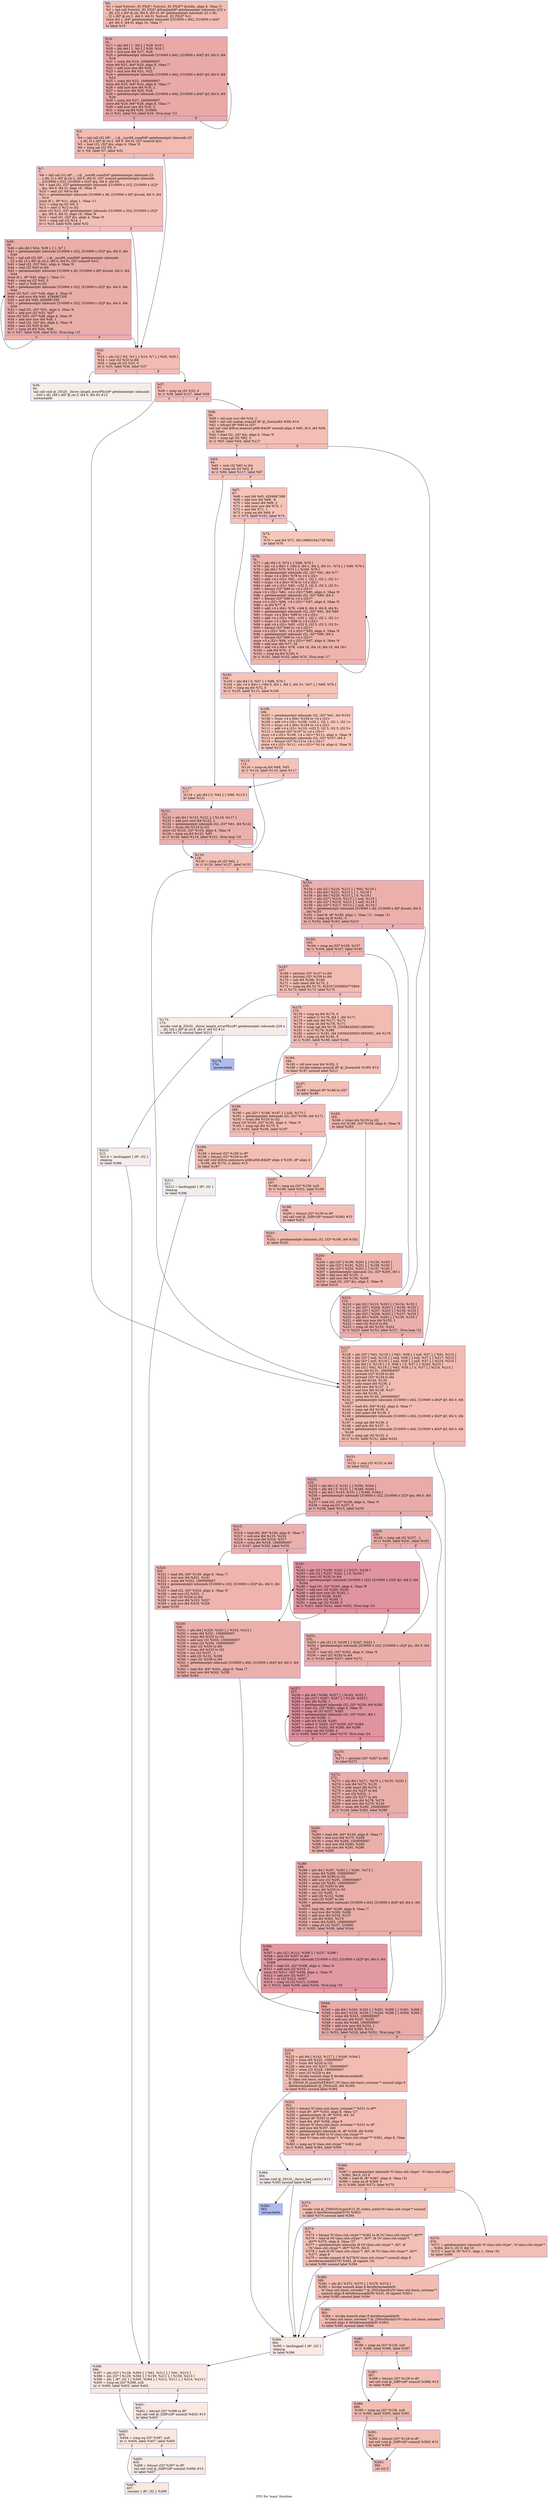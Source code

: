 digraph "CFG for 'main' function" {
	label="CFG for 'main' function";

	Node0x55e203bb3b80 [shape=record,color="#3d50c3ff", style=filled, fillcolor="#e1675170",label="{%0:\l  %1 = load %struct._IO_FILE*, %struct._IO_FILE** @stdin, align 8, !tbaa !3\l  %2 = tail call %struct._IO_FILE* @freopen(i8* getelementptr inbounds ([32 x\l... i8], [32 x i8]* @.str, i64 0, i64 0), i8* getelementptr inbounds ([2 x i8],\l... [2 x i8]* @.str.1, i64 0, i64 0), %struct._IO_FILE* %1)\l  store i64 1, i64* getelementptr inbounds ([310000 x i64], [310000 x i64]*\l... @f, i64 0, i64 0), align 16, !tbaa !7\l  br label %16\l}"];
	Node0x55e203bb3b80 -> Node0x55e203bb42b0;
	Node0x55e203bb43b0 [shape=record,color="#3d50c3ff", style=filled, fillcolor="#e1675170",label="{%3:\l3:                                                \l  %4 = tail call i32 (i8*, ...) @__isoc99_scanf(i8* getelementptr inbounds ([3\l... x i8], [3 x i8]* @.str.2, i64 0, i64 0), i32* nonnull @n)\l  %5 = load i32, i32* @n, align 4, !tbaa !9\l  %6 = icmp sgt i32 %5, 0\l  br i1 %6, label %7, label %32\l|{<s0>T|<s1>F}}"];
	Node0x55e203bb43b0:s0 -> Node0x55e203bb4850;
	Node0x55e203bb43b0:s1 -> Node0x55e203bb48e0;
	Node0x55e203bb4850 [shape=record,color="#3d50c3ff", style=filled, fillcolor="#e36c5570",label="{%7:\l7:                                                \l  %8 = tail call i32 (i8*, ...) @__isoc99_scanf(i8* getelementptr inbounds ([3\l... x i8], [3 x i8]* @.str.2, i64 0, i64 0), i32* nonnull getelementptr inbounds\l... ([310000 x i32], [310000 x i32]* @a, i64 0, i64 0))\l  %9 = load i32, i32* getelementptr inbounds ([310000 x i32], [310000 x i32]*\l... @a, i64 0, i64 0), align 16, !tbaa !9\l  %10 = sext i32 %9 to i64\l  %11 = getelementptr inbounds [310000 x i8], [310000 x i8]* @used, i64 0, i64\l... %10\l  store i8 1, i8* %11, align 1, !tbaa !11\l  %12 = icmp eq i32 %9, 0\l  %13 = zext i1 %12 to i32\l  store i32 %13, i32* getelementptr inbounds ([310000 x i32], [310000 x i32]*\l... @s, i64 0, i64 0), align 16, !tbaa !9\l  %14 = load i32, i32* @n, align 4, !tbaa !9\l  %15 = icmp sgt i32 %14, 1\l  br i1 %15, label %39, label %32\l|{<s0>T|<s1>F}}"];
	Node0x55e203bb4850:s0 -> Node0x55e203bb4700;
	Node0x55e203bb4850:s1 -> Node0x55e203bb48e0;
	Node0x55e203bb42b0 [shape=record,color="#3d50c3ff", style=filled, fillcolor="#ca3b3770",label="{%16:\l16:                                               \l  %17 = phi i64 [ 1, %0 ], [ %29, %16 ]\l  %18 = phi i64 [ 1, %0 ], [ %30, %16 ]\l  %19 = mul nsw i64 %17, %18\l  %20 = getelementptr inbounds [310000 x i64], [310000 x i64]* @f, i64 0, i64\l... %18\l  %21 = srem i64 %19, 1000000007\l  store i64 %21, i64* %20, align 8, !tbaa !7\l  %22 = add nuw nsw i64 %18, 1\l  %23 = mul nsw i64 %21, %22\l  %24 = getelementptr inbounds [310000 x i64], [310000 x i64]* @f, i64 0, i64\l... %22\l  %25 = srem i64 %23, 1000000007\l  store i64 %25, i64* %24, align 8, !tbaa !7\l  %26 = add nuw nsw i64 %18, 2\l  %27 = mul nsw i64 %25, %26\l  %28 = getelementptr inbounds [310000 x i64], [310000 x i64]* @f, i64 0, i64\l... %26\l  %29 = srem i64 %27, 1000000007\l  store i64 %29, i64* %28, align 8, !tbaa !7\l  %30 = add nuw nsw i64 %18, 3\l  %31 = icmp eq i64 %30, 310000\l  br i1 %31, label %3, label %16, !llvm.loop !13\l|{<s0>T|<s1>F}}"];
	Node0x55e203bb42b0:s0 -> Node0x55e203bb43b0;
	Node0x55e203bb42b0:s1 -> Node0x55e203bb42b0;
	Node0x55e203bb48e0 [shape=record,color="#3d50c3ff", style=filled, fillcolor="#e1675170",label="{%32:\l32:                                               \l  %33 = phi i32 [ %5, %3 ], [ %14, %7 ], [ %55, %39 ]\l  %34 = sext i32 %33 to i64\l  %35 = icmp slt i32 %33, 0\l  br i1 %35, label %36, label %37\l|{<s0>T|<s1>F}}"];
	Node0x55e203bb48e0:s0 -> Node0x55e203bb6a00;
	Node0x55e203bb48e0:s1 -> Node0x55e203bb6a90;
	Node0x55e203bb6a00 [shape=record,color="#3d50c3ff", style=filled, fillcolor="#e8d6cc70",label="{%36:\l36:                                               \l  tail call void @_ZSt20__throw_length_errorPKc(i8* getelementptr inbounds\l... ([49 x i8], [49 x i8]* @.str.3, i64 0, i64 0)) #13\l  unreachable\l}"];
	Node0x55e203bb6a90 [shape=record,color="#3d50c3ff", style=filled, fillcolor="#e1675170",label="{%37:\l37:                                               \l  %38 = icmp eq i32 %33, 0\l  br i1 %38, label %127, label %58\l|{<s0>T|<s1>F}}"];
	Node0x55e203bb6a90:s0 -> Node0x55e203bb6ff0;
	Node0x55e203bb6a90:s1 -> Node0x55e203bb7040;
	Node0x55e203bb4700 [shape=record,color="#3d50c3ff", style=filled, fillcolor="#d0473d70",label="{%39:\l39:                                               \l  %40 = phi i64 [ %54, %39 ], [ 1, %7 ]\l  %41 = getelementptr inbounds [310000 x i32], [310000 x i32]* @a, i64 0, i64\l... %40\l  %42 = tail call i32 (i8*, ...) @__isoc99_scanf(i8* getelementptr inbounds\l... ([3 x i8], [3 x i8]* @.str.2, i64 0, i64 0), i32* nonnull %41)\l  %43 = load i32, i32* %41, align 4, !tbaa !9\l  %44 = sext i32 %43 to i64\l  %45 = getelementptr inbounds [310000 x i8], [310000 x i8]* @used, i64 0, i64\l... %44\l  store i8 1, i8* %45, align 1, !tbaa !11\l  %46 = icmp eq i32 %43, 0\l  %47 = zext i1 %46 to i32\l  %48 = getelementptr inbounds [310000 x i32], [310000 x i32]* @s, i64 0, i64\l... %40\l  store i32 %47, i32* %48, align 4, !tbaa !9\l  %49 = add nuw i64 %40, 4294967295\l  %50 = and i64 %49, 4294967295\l  %51 = getelementptr inbounds [310000 x i32], [310000 x i32]* @s, i64 0, i64\l... %50\l  %52 = load i32, i32* %51, align 4, !tbaa !9\l  %53 = add nsw i32 %52, %47\l  store i32 %53, i32* %48, align 4, !tbaa !9\l  %54 = add nuw nsw i64 %40, 1\l  %55 = load i32, i32* @n, align 4, !tbaa !9\l  %56 = sext i32 %55 to i64\l  %57 = icmp slt i64 %54, %56\l  br i1 %57, label %39, label %32, !llvm.loop !15\l|{<s0>T|<s1>F}}"];
	Node0x55e203bb4700:s0 -> Node0x55e203bb4700;
	Node0x55e203bb4700:s1 -> Node0x55e203bb48e0;
	Node0x55e203bb7040 [shape=record,color="#3d50c3ff", style=filled, fillcolor="#e36c5570",label="{%58:\l58:                                               \l  %59 = shl nuw nsw i64 %34, 2\l  %60 = tail call noalias nonnull i8* @_Znwm(i64 %59) #14\l  %61 = bitcast i8* %60 to i32*\l  tail call void @llvm.memset.p0i8.i64(i8* nonnull align 4 %60, i8 0, i64 %59,\l... i1 false)\l  %62 = load i32, i32* @n, align 4, !tbaa !9\l  %63 = icmp sgt i32 %62, 0\l  br i1 %63, label %64, label %127\l|{<s0>T|<s1>F}}"];
	Node0x55e203bb7040:s0 -> Node0x55e203bb94e0;
	Node0x55e203bb7040:s1 -> Node0x55e203bb6ff0;
	Node0x55e203bb94e0 [shape=record,color="#3d50c3ff", style=filled, fillcolor="#e5705870",label="{%64:\l64:                                               \l  %65 = zext i32 %62 to i64\l  %66 = icmp ult i32 %62, 8\l  br i1 %66, label %117, label %67\l|{<s0>T|<s1>F}}"];
	Node0x55e203bb94e0:s0 -> Node0x55e203bb96e0;
	Node0x55e203bb94e0:s1 -> Node0x55e203bb9730;
	Node0x55e203bb9730 [shape=record,color="#3d50c3ff", style=filled, fillcolor="#e8765c70",label="{%67:\l67:                                               \l  %68 = and i64 %65, 4294967288\l  %69 = add nsw i64 %68, -8\l  %70 = lshr exact i64 %69, 3\l  %71 = add nuw nsw i64 %70, 1\l  %72 = and i64 %71, 1\l  %73 = icmp eq i64 %69, 0\l  br i1 %73, label %102, label %74\l|{<s0>T|<s1>F}}"];
	Node0x55e203bb9730:s0 -> Node0x55e203bb9c30;
	Node0x55e203bb9730:s1 -> Node0x55e203bb9c80;
	Node0x55e203bb9c80 [shape=record,color="#3d50c3ff", style=filled, fillcolor="#ec7f6370",label="{%74:\l74:                                               \l  %75 = and i64 %71, 4611686018427387902\l  br label %76\l}"];
	Node0x55e203bb9c80 -> Node0x55e203bb9e80;
	Node0x55e203bb9e80 [shape=record,color="#3d50c3ff", style=filled, fillcolor="#d8564670",label="{%76:\l76:                                               \l  %77 = phi i64 [ 0, %74 ], [ %98, %76 ]\l  %78 = phi \<4 x i64\> [ \<i64 0, i64 1, i64 2, i64 3\>, %74 ], [ %99, %76 ]\l  %79 = phi i64 [ %75, %74 ], [ %100, %76 ]\l  %80 = getelementptr inbounds i32, i32* %61, i64 %77\l  %81 = trunc \<4 x i64\> %78 to \<4 x i32\>\l  %82 = add \<4 x i32\> %81, \<i32 1, i32 1, i32 1, i32 1\>\l  %83 = trunc \<4 x i64\> %78 to \<4 x i32\>\l  %84 = add \<4 x i32\> %83, \<i32 5, i32 5, i32 5, i32 5\>\l  %85 = bitcast i32* %80 to \<4 x i32\>*\l  store \<4 x i32\> %82, \<4 x i32\>* %85, align 4, !tbaa !9\l  %86 = getelementptr inbounds i32, i32* %80, i64 4\l  %87 = bitcast i32* %86 to \<4 x i32\>*\l  store \<4 x i32\> %84, \<4 x i32\>* %87, align 4, !tbaa !9\l  %88 = or i64 %77, 8\l  %89 = add \<4 x i64\> %78, \<i64 8, i64 8, i64 8, i64 8\>\l  %90 = getelementptr inbounds i32, i32* %61, i64 %88\l  %91 = trunc \<4 x i64\> %89 to \<4 x i32\>\l  %92 = add \<4 x i32\> %91, \<i32 1, i32 1, i32 1, i32 1\>\l  %93 = trunc \<4 x i64\> %89 to \<4 x i32\>\l  %94 = add \<4 x i32\> %93, \<i32 5, i32 5, i32 5, i32 5\>\l  %95 = bitcast i32* %90 to \<4 x i32\>*\l  store \<4 x i32\> %92, \<4 x i32\>* %95, align 4, !tbaa !9\l  %96 = getelementptr inbounds i32, i32* %90, i64 4\l  %97 = bitcast i32* %96 to \<4 x i32\>*\l  store \<4 x i32\> %94, \<4 x i32\>* %97, align 4, !tbaa !9\l  %98 = add nuw i64 %77, 16\l  %99 = add \<4 x i64\> %78, \<i64 16, i64 16, i64 16, i64 16\>\l  %100 = add i64 %79, -2\l  %101 = icmp eq i64 %100, 0\l  br i1 %101, label %102, label %76, !llvm.loop !17\l|{<s0>T|<s1>F}}"];
	Node0x55e203bb9e80:s0 -> Node0x55e203bb9c30;
	Node0x55e203bb9e80:s1 -> Node0x55e203bb9e80;
	Node0x55e203bb9c30 [shape=record,color="#3d50c3ff", style=filled, fillcolor="#e8765c70",label="{%102:\l102:                                              \l  %103 = phi i64 [ 0, %67 ], [ %98, %76 ]\l  %104 = phi \<4 x i64\> [ \<i64 0, i64 1, i64 2, i64 3\>, %67 ], [ %99, %76 ]\l  %105 = icmp eq i64 %72, 0\l  br i1 %105, label %115, label %106\l|{<s0>T|<s1>F}}"];
	Node0x55e203bb9c30:s0 -> Node0x55e203bbbc50;
	Node0x55e203bb9c30:s1 -> Node0x55e203bbbca0;
	Node0x55e203bbbca0 [shape=record,color="#3d50c3ff", style=filled, fillcolor="#ec7f6370",label="{%106:\l106:                                              \l  %107 = getelementptr inbounds i32, i32* %61, i64 %103\l  %108 = trunc \<4 x i64\> %104 to \<4 x i32\>\l  %109 = add \<4 x i32\> %108, \<i32 1, i32 1, i32 1, i32 1\>\l  %110 = trunc \<4 x i64\> %104 to \<4 x i32\>\l  %111 = add \<4 x i32\> %110, \<i32 5, i32 5, i32 5, i32 5\>\l  %112 = bitcast i32* %107 to \<4 x i32\>*\l  store \<4 x i32\> %109, \<4 x i32\>* %112, align 4, !tbaa !9\l  %113 = getelementptr inbounds i32, i32* %107, i64 4\l  %114 = bitcast i32* %113 to \<4 x i32\>*\l  store \<4 x i32\> %111, \<4 x i32\>* %114, align 4, !tbaa !9\l  br label %115\l}"];
	Node0x55e203bbbca0 -> Node0x55e203bbbc50;
	Node0x55e203bbbc50 [shape=record,color="#3d50c3ff", style=filled, fillcolor="#e8765c70",label="{%115:\l115:                                              \l  %116 = icmp eq i64 %68, %65\l  br i1 %116, label %119, label %117\l|{<s0>T|<s1>F}}"];
	Node0x55e203bbbc50:s0 -> Node0x55e203bbc420;
	Node0x55e203bbbc50:s1 -> Node0x55e203bb96e0;
	Node0x55e203bb96e0 [shape=record,color="#3d50c3ff", style=filled, fillcolor="#e8765c70",label="{%117:\l117:                                              \l  %118 = phi i64 [ 0, %64 ], [ %68, %115 ]\l  br label %121\l}"];
	Node0x55e203bb96e0 -> Node0x55e203bbc5d0;
	Node0x55e203bbc420 [shape=record,color="#3d50c3ff", style=filled, fillcolor="#e5705870",label="{%119:\l119:                                              \l  %120 = icmp slt i32 %62, 1\l  br i1 %120, label %127, label %153\l|{<s0>T|<s1>F}}"];
	Node0x55e203bbc420:s0 -> Node0x55e203bb6ff0;
	Node0x55e203bbc420:s1 -> Node0x55e203bbc720;
	Node0x55e203bbc5d0 [shape=record,color="#3d50c3ff", style=filled, fillcolor="#d24b4070",label="{%121:\l121:                                              \l  %122 = phi i64 [ %123, %121 ], [ %118, %117 ]\l  %123 = add nuw nsw i64 %122, 1\l  %124 = getelementptr inbounds i32, i32* %61, i64 %122\l  %125 = trunc i64 %123 to i32\l  store i32 %125, i32* %124, align 4, !tbaa !9\l  %126 = icmp eq i64 %123, %65\l  br i1 %126, label %119, label %121, !llvm.loop !19\l|{<s0>T|<s1>F}}"];
	Node0x55e203bbc5d0:s0 -> Node0x55e203bbc420;
	Node0x55e203bbc5d0:s1 -> Node0x55e203bbc5d0;
	Node0x55e203bb6ff0 [shape=record,color="#3d50c3ff", style=filled, fillcolor="#e1675170",label="{%127:\l127:                                              \l  %128 = phi i32* [ %61, %119 ], [ %61, %58 ], [ null, %37 ], [ %61, %215 ]\l  %129 = phi i32* [ null, %119 ], [ null, %58 ], [ null, %37 ], [ %217, %215 ]\l  %130 = phi i32* [ null, %119 ], [ null, %58 ], [ null, %37 ], [ %218, %215 ]\l  %131 = phi i64 [ 0, %119 ], [ 0, %58 ], [ 0, %37 ], [ %220, %215 ]\l  %132 = phi i32 [ %62, %119 ], [ %62, %58 ], [ 0, %37 ], [ %216, %215 ]\l  %133 = srem i64 %131, 1000000007\l  %134 = ptrtoint i32* %130 to i64\l  %135 = ptrtoint i32* %129 to i64\l  %136 = sub i64 %134, %135\l  %137 = ashr exact i64 %136, 2\l  %138 = add nsw i64 %137, -1\l  %139 = mul nsw i64 %138, %137\l  %140 = sdiv i64 %139, 2\l  %141 = srem i64 %140, 1000000007\l  %142 = getelementptr inbounds [310000 x i64], [310000 x i64]* @f, i64 0, i64\l... %137\l  %143 = load i64, i64* %142, align 8, !tbaa !7\l  %144 = icmp sgt i64 %136, 0\l  %145 = lshr exact i64 %136, 2\l  %146 = getelementptr inbounds [310000 x i64], [310000 x i64]* @f, i64 0, i64\l... %138\l  %147 = icmp sgt i64 %136, 4\l  %148 = add nsw i64 %137, -2\l  %149 = getelementptr inbounds [310000 x i64], [310000 x i64]* @f, i64 0, i64\l... %148\l  %150 = icmp sgt i32 %132, 0\l  br i1 %150, label %151, label %224\l|{<s0>T|<s1>F}}"];
	Node0x55e203bb6ff0:s0 -> Node0x55e203bbe640;
	Node0x55e203bb6ff0:s1 -> Node0x55e203bbe6d0;
	Node0x55e203bbe640 [shape=record,color="#3d50c3ff", style=filled, fillcolor="#e36c5570",label="{%151:\l151:                                              \l  %152 = zext i32 %132 to i64\l  br label %232\l}"];
	Node0x55e203bbe640 -> Node0x55e203bbe880;
	Node0x55e203bbc720 [shape=record,color="#3d50c3ff", style=filled, fillcolor="#d24b4070",label="{%153:\l153:                                              \l  %154 = phi i32 [ %216, %215 ], [ %62, %119 ]\l  %155 = phi i64 [ %221, %215 ], [ 1, %119 ]\l  %156 = phi i64 [ %220, %215 ], [ 0, %119 ]\l  %157 = phi i32* [ %219, %215 ], [ null, %119 ]\l  %158 = phi i32* [ %218, %215 ], [ null, %119 ]\l  %159 = phi i32* [ %217, %215 ], [ null, %119 ]\l  %160 = getelementptr inbounds [310000 x i8], [310000 x i8]* @used, i64 0,\l... i64 %155\l  %161 = load i8, i8* %160, align 1, !tbaa !11, !range !21\l  %162 = icmp eq i8 %161, 0\l  br i1 %162, label %163, label %215\l|{<s0>T|<s1>F}}"];
	Node0x55e203bbc720:s0 -> Node0x55e203bbf120;
	Node0x55e203bbc720:s1 -> Node0x55e203bbcd00;
	Node0x55e203bbf120 [shape=record,color="#3d50c3ff", style=filled, fillcolor="#d8564670",label="{%163:\l163:                                              \l  %164 = icmp eq i32* %158, %157\l  br i1 %164, label %167, label %165\l|{<s0>T|<s1>F}}"];
	Node0x55e203bbf120:s0 -> Node0x55e203bbf2f0;
	Node0x55e203bbf120:s1 -> Node0x55e203bbf340;
	Node0x55e203bbf340 [shape=record,color="#3d50c3ff", style=filled, fillcolor="#dc5d4a70",label="{%165:\l165:                                              \l  %166 = trunc i64 %155 to i32\l  store i32 %166, i32* %158, align 4, !tbaa !9\l  br label %203\l}"];
	Node0x55e203bbf340 -> Node0x55e203bbf580;
	Node0x55e203bbf2f0 [shape=record,color="#3d50c3ff", style=filled, fillcolor="#e1675170",label="{%167:\l167:                                              \l  %168 = ptrtoint i32* %157 to i64\l  %169 = ptrtoint i32* %159 to i64\l  %170 = sub i64 %168, %169\l  %171 = ashr exact i64 %170, 2\l  %172 = icmp eq i64 %170, 9223372036854775804\l  br i1 %172, label %173, label %175\l|{<s0>T|<s1>F}}"];
	Node0x55e203bbf2f0:s0 -> Node0x55e203bbf920;
	Node0x55e203bbf2f0:s1 -> Node0x55e203bbf970;
	Node0x55e203bbf920 [shape=record,color="#3d50c3ff", style=filled, fillcolor="#ead5c970",label="{%173:\l173:                                              \l  invoke void @_ZSt20__throw_length_errorPKc(i8* getelementptr inbounds ([26 x\l... i8], [26 x i8]* @.str.4, i64 0, i64 0)) #13\l          to label %174 unwind label %213\l}"];
	Node0x55e203bbf920 -> Node0x55e203bbfb70;
	Node0x55e203bbf920 -> Node0x55e203bbfbc0;
	Node0x55e203bbfb70 [shape=record,color="#3d50c3ff", style=filled, fillcolor="#4c66d670",label="{%174:\l174:                                              \l  unreachable\l}"];
	Node0x55e203bbf970 [shape=record,color="#3d50c3ff", style=filled, fillcolor="#e1675170",label="{%175:\l175:                                              \l  %176 = icmp eq i64 %170, 0\l  %177 = select i1 %176, i64 1, i64 %171\l  %178 = add nsw i64 %177, %171\l  %179 = icmp ult i64 %178, %171\l  %180 = icmp ugt i64 %178, 2305843009213693951\l  %181 = or i1 %179, %180\l  %182 = select i1 %181, i64 2305843009213693951, i64 %178\l  %183 = icmp eq i64 %182, 0\l  br i1 %183, label %189, label %184\l|{<s0>T|<s1>F}}"];
	Node0x55e203bbf970:s0 -> Node0x55e203bc0200;
	Node0x55e203bbf970:s1 -> Node0x55e203bc0250;
	Node0x55e203bc0250 [shape=record,color="#3d50c3ff", style=filled, fillcolor="#e36c5570",label="{%184:\l184:                                              \l  %185 = shl nuw nsw i64 %182, 2\l  %186 = invoke noalias nonnull i8* @_Znwm(i64 %185) #14\l          to label %187 unwind label %211\l}"];
	Node0x55e203bc0250 -> Node0x55e203bc03e0;
	Node0x55e203bc0250 -> Node0x55e203bc0430;
	Node0x55e203bc03e0 [shape=record,color="#3d50c3ff", style=filled, fillcolor="#e36c5570",label="{%187:\l187:                                              \l  %188 = bitcast i8* %186 to i32*\l  br label %189\l}"];
	Node0x55e203bc03e0 -> Node0x55e203bc0200;
	Node0x55e203bc0200 [shape=record,color="#3d50c3ff", style=filled, fillcolor="#e1675170",label="{%189:\l189:                                              \l  %190 = phi i32* [ %188, %187 ], [ null, %175 ]\l  %191 = getelementptr inbounds i32, i32* %190, i64 %171\l  %192 = trunc i64 %155 to i32\l  store i32 %192, i32* %191, align 4, !tbaa !9\l  %193 = icmp sgt i64 %170, 0\l  br i1 %193, label %194, label %197\l|{<s0>T|<s1>F}}"];
	Node0x55e203bc0200:s0 -> Node0x55e203bc08f0;
	Node0x55e203bc0200:s1 -> Node0x55e203bc0940;
	Node0x55e203bc08f0 [shape=record,color="#3d50c3ff", style=filled, fillcolor="#e36c5570",label="{%194:\l194:                                              \l  %195 = bitcast i32* %190 to i8*\l  %196 = bitcast i32* %159 to i8*\l  tail call void @llvm.memmove.p0i8.p0i8.i64(i8* align 4 %195, i8* align 4\l... %196, i64 %170, i1 false) #15\l  br label %197\l}"];
	Node0x55e203bc08f0 -> Node0x55e203bc0940;
	Node0x55e203bc0940 [shape=record,color="#3d50c3ff", style=filled, fillcolor="#e1675170",label="{%197:\l197:                                              \l  %198 = icmp eq i32* %159, null\l  br i1 %198, label %201, label %199\l|{<s0>T|<s1>F}}"];
	Node0x55e203bc0940:s0 -> Node0x55e203bc0f00;
	Node0x55e203bc0940:s1 -> Node0x55e203bc0f50;
	Node0x55e203bc0f50 [shape=record,color="#3d50c3ff", style=filled, fillcolor="#e36c5570",label="{%199:\l199:                                              \l  %200 = bitcast i32* %159 to i8*\l  tail call void @_ZdlPv(i8* nonnull %200) #15\l  br label %201\l}"];
	Node0x55e203bc0f50 -> Node0x55e203bc0f00;
	Node0x55e203bc0f00 [shape=record,color="#3d50c3ff", style=filled, fillcolor="#e1675170",label="{%201:\l201:                                              \l  %202 = getelementptr inbounds i32, i32* %190, i64 %182\l  br label %203\l}"];
	Node0x55e203bc0f00 -> Node0x55e203bbf580;
	Node0x55e203bbf580 [shape=record,color="#3d50c3ff", style=filled, fillcolor="#d8564670",label="{%203:\l203:                                              \l  %204 = phi i32* [ %190, %201 ], [ %159, %165 ]\l  %205 = phi i32* [ %191, %201 ], [ %158, %165 ]\l  %206 = phi i32* [ %202, %201 ], [ %157, %165 ]\l  %207 = getelementptr inbounds i32, i32* %205, i64 1\l  %208 = add nsw i64 %155, -1\l  %209 = add nsw i64 %156, %208\l  %210 = load i32, i32* @n, align 4, !tbaa !9\l  br label %215\l}"];
	Node0x55e203bbf580 -> Node0x55e203bbcd00;
	Node0x55e203bc0430 [shape=record,color="#3d50c3ff", style=filled, fillcolor="#e5d8d170",label="{%211:\l211:                                              \l  %212 = landingpad \{ i8*, i32 \}\l          cleanup\l  br label %396\l}"];
	Node0x55e203bc0430 -> Node0x55e203bc1960;
	Node0x55e203bbfbc0 [shape=record,color="#3d50c3ff", style=filled, fillcolor="#ead5c970",label="{%213:\l213:                                              \l  %214 = landingpad \{ i8*, i32 \}\l          cleanup\l  br label %396\l}"];
	Node0x55e203bbfbc0 -> Node0x55e203bc1960;
	Node0x55e203bbcd00 [shape=record,color="#3d50c3ff", style=filled, fillcolor="#d24b4070",label="{%215:\l215:                                              \l  %216 = phi i32 [ %210, %203 ], [ %154, %153 ]\l  %217 = phi i32* [ %204, %203 ], [ %159, %153 ]\l  %218 = phi i32* [ %207, %203 ], [ %158, %153 ]\l  %219 = phi i32* [ %206, %203 ], [ %157, %153 ]\l  %220 = phi i64 [ %209, %203 ], [ %156, %153 ]\l  %221 = add nuw nsw i64 %155, 1\l  %222 = sext i32 %216 to i64\l  %223 = icmp slt i64 %155, %222\l  br i1 %223, label %153, label %127, !llvm.loop !22\l|{<s0>T|<s1>F}}"];
	Node0x55e203bbcd00:s0 -> Node0x55e203bbc720;
	Node0x55e203bbcd00:s1 -> Node0x55e203bb6ff0;
	Node0x55e203bbe6d0 [shape=record,color="#3d50c3ff", style=filled, fillcolor="#e1675170",label="{%224:\l224:                                              \l  %225 = phi i64 [ %143, %127 ], [ %349, %344 ]\l  %226 = srem i64 %225, 1000000007\l  %227 = trunc i64 %226 to i32\l  %228 = add nsw i32 %227, 1000000007\l  %229 = urem i32 %228, 1000000007\l  %230 = zext i32 %229 to i64\l  %231 = invoke nonnull align 8 dereferenceable(8)\l... %\"class.std::basic_ostream\"*\l... @_ZNSo9_M_insertIxEERSoT_(%\"class.std::basic_ostream\"* nonnull align 8\l... dereferenceable(8) @_ZSt4cout, i64 %230)\l          to label %352 unwind label %394\l}"];
	Node0x55e203bbe6d0 -> Node0x55e203bc2530;
	Node0x55e203bbe6d0 -> Node0x55e203bc2580;
	Node0x55e203bbe880 [shape=record,color="#3d50c3ff", style=filled, fillcolor="#cc403a70",label="{%232:\l232:                                              \l  %233 = phi i64 [ 0, %151 ], [ %350, %344 ]\l  %234 = phi i64 [ 0, %151 ], [ %346, %344 ]\l  %235 = phi i64 [ %143, %151 ], [ %349, %344 ]\l  %236 = getelementptr inbounds [310000 x i32], [310000 x i32]* @a, i64 0, i64\l... %233\l  %237 = load i32, i32* %236, align 4, !tbaa !9\l  %238 = icmp eq i32 %237, 0\l  br i1 %238, label %315, label %239\l|{<s0>T|<s1>F}}"];
	Node0x55e203bbe880:s0 -> Node0x55e203bc2c20;
	Node0x55e203bbe880:s1 -> Node0x55e203bc2c70;
	Node0x55e203bc2c70 [shape=record,color="#3d50c3ff", style=filled, fillcolor="#d0473d70",label="{%239:\l239:                                              \l  %240 = icmp sgt i32 %237, -1\l  br i1 %240, label %241, label %252\l|{<s0>T|<s1>F}}"];
	Node0x55e203bc2c70:s0 -> Node0x55e203bc2e00;
	Node0x55e203bc2c70:s1 -> Node0x55e203bc2e50;
	Node0x55e203bc2e00 [shape=record,color="#b70d28ff", style=filled, fillcolor="#b70d2870",label="{%241:\l241:                                              \l  %242 = phi i32 [ %250, %241 ], [ %237, %239 ]\l  %243 = phi i32 [ %247, %241 ], [ 0, %239 ]\l  %244 = zext i32 %242 to i64\l  %245 = getelementptr inbounds [310000 x i32], [310000 x i32]* @t, i64 0, i64\l... %244\l  %246 = load i32, i32* %245, align 4, !tbaa !9\l  %247 = add nsw i32 %246, %243\l  %248 = add nuw nsw i32 %242, 1\l  %249 = and i32 %248, %242\l  %250 = add nsw i32 %249, -1\l  %251 = icmp sgt i32 %249, 0\l  br i1 %251, label %241, label %252, !llvm.loop !23\l|{<s0>T|<s1>F}}"];
	Node0x55e203bc2e00:s0 -> Node0x55e203bc2e00;
	Node0x55e203bc2e00:s1 -> Node0x55e203bc2e50;
	Node0x55e203bc2e50 [shape=record,color="#3d50c3ff", style=filled, fillcolor="#d0473d70",label="{%252:\l252:                                              \l  %253 = phi i32 [ 0, %239 ], [ %247, %241 ]\l  %254 = getelementptr inbounds [310000 x i32], [310000 x i32]* @s, i64 0, i64\l... %233\l  %255 = load i32, i32* %254, align 4, !tbaa !9\l  %256 = sext i32 %255 to i64\l  br i1 %144, label %257, label %272\l|{<s0>T|<s1>F}}"];
	Node0x55e203bc2e50:s0 -> Node0x55e203bbce50;
	Node0x55e203bc2e50:s1 -> Node0x55e203bbcea0;
	Node0x55e203bbce50 [shape=record,color="#b70d28ff", style=filled, fillcolor="#b70d2870",label="{%257:\l257:                                              \l  %258 = phi i64 [ %268, %257 ], [ %145, %252 ]\l  %259 = phi i32* [ %267, %257 ], [ %129, %252 ]\l  %260 = lshr i64 %258, 1\l  %261 = getelementptr inbounds i32, i32* %259, i64 %260\l  %262 = load i32, i32* %261, align 4, !tbaa !9\l  %263 = icmp slt i32 %237, %262\l  %264 = getelementptr inbounds i32, i32* %261, i64 1\l  %265 = xor i64 %260, -1\l  %266 = add i64 %258, %265\l  %267 = select i1 %263, i32* %259, i32* %264\l  %268 = select i1 %263, i64 %260, i64 %266\l  %269 = icmp sgt i64 %268, 0\l  br i1 %269, label %257, label %270, !llvm.loop !24\l|{<s0>T|<s1>F}}"];
	Node0x55e203bbce50:s0 -> Node0x55e203bbce50;
	Node0x55e203bbce50:s1 -> Node0x55e203bc4f30;
	Node0x55e203bc4f30 [shape=record,color="#3d50c3ff", style=filled, fillcolor="#d24b4070",label="{%270:\l270:                                              \l  %271 = ptrtoint i32* %267 to i64\l  br label %272\l}"];
	Node0x55e203bc4f30 -> Node0x55e203bbcea0;
	Node0x55e203bbcea0 [shape=record,color="#3d50c3ff", style=filled, fillcolor="#d0473d70",label="{%272:\l272:                                              \l  %273 = phi i64 [ %271, %270 ], [ %135, %252 ]\l  %274 = sub i64 %273, %135\l  %275 = ashr exact i64 %274, 2\l  %276 = sext i32 %237 to i64\l  %277 = xor i32 %253, -1\l  %278 = sext i32 %277 to i64\l  %279 = add nsw i64 %278, %276\l  %280 = mul nsw i64 %279, %143\l  %281 = srem i64 %280, 1000000007\l  br i1 %144, label %282, label %288\l|{<s0>T|<s1>F}}"];
	Node0x55e203bbcea0:s0 -> Node0x55e203bc5680;
	Node0x55e203bbcea0:s1 -> Node0x55e203bc56d0;
	Node0x55e203bc5680 [shape=record,color="#3d50c3ff", style=filled, fillcolor="#d24b4070",label="{%282:\l282:                                              \l  %283 = load i64, i64* %146, align 8, !tbaa !7\l  %284 = mul nsw i64 %275, %256\l  %285 = srem i64 %284, 1000000007\l  %286 = mul nsw i64 %283, %285\l  %287 = sub nsw i64 %281, %286\l  br label %288\l}"];
	Node0x55e203bc5680 -> Node0x55e203bc56d0;
	Node0x55e203bc56d0 [shape=record,color="#3d50c3ff", style=filled, fillcolor="#d0473d70",label="{%288:\l288:                                              \l  %289 = phi i64 [ %287, %282 ], [ %281, %272 ]\l  %290 = srem i64 %289, 1000000007\l  %291 = trunc i64 %290 to i32\l  %292 = add nsw i32 %291, 1000000007\l  %293 = urem i32 %292, 1000000007\l  %294 = zext i32 %293 to i64\l  %295 = trunc i64 %233 to i32\l  %296 = xor i32 %295, -1\l  %297 = add i32 %132, %296\l  %298 = sext i32 %297 to i64\l  %299 = getelementptr inbounds [310000 x i64], [310000 x i64]* @f, i64 0, i64\l... %298\l  %300 = load i64, i64* %299, align 8, !tbaa !7\l  %301 = mul nsw i64 %300, %294\l  %302 = add nsw i64 %234, %137\l  %303 = sub i64 %302, %275\l  %304 = srem i64 %303, 1000000007\l  %305 = icmp slt i32 %237, 310000\l  br i1 %305, label %306, label %344\l|{<s0>T|<s1>F}}"];
	Node0x55e203bc56d0:s0 -> Node0x55e203bc6430;
	Node0x55e203bc56d0:s1 -> Node0x55e203bc2150;
	Node0x55e203bc6430 [shape=record,color="#b70d28ff", style=filled, fillcolor="#bb1b2c70",label="{%306:\l306:                                              \l  %307 = phi i32 [ %313, %306 ], [ %237, %288 ]\l  %308 = sext i32 %307 to i64\l  %309 = getelementptr inbounds [310000 x i32], [310000 x i32]* @t, i64 0, i64\l... %308\l  %310 = load i32, i32* %309, align 4, !tbaa !9\l  %311 = add nsw i32 %310, 1\l  store i32 %311, i32* %309, align 4, !tbaa !9\l  %312 = add nsw i32 %307, 1\l  %313 = or i32 %312, %307\l  %314 = icmp slt i32 %313, 310000\l  br i1 %314, label %306, label %344, !llvm.loop !25\l|{<s0>T|<s1>F}}"];
	Node0x55e203bc6430:s0 -> Node0x55e203bc6430;
	Node0x55e203bc6430:s1 -> Node0x55e203bc2150;
	Node0x55e203bc2c20 [shape=record,color="#3d50c3ff", style=filled, fillcolor="#d24b4070",label="{%315:\l315:                                              \l  %316 = load i64, i64* %146, align 8, !tbaa !7\l  %317 = sub nsw i64 %133, %234\l  %318 = mul nsw i64 %316, %317\l  %319 = srem i64 %318, 1000000007\l  br i1 %147, label %320, label %330\l|{<s0>T|<s1>F}}"];
	Node0x55e203bc2c20:s0 -> Node0x55e203bc7d40;
	Node0x55e203bc2c20:s1 -> Node0x55e203bc7d90;
	Node0x55e203bc7d40 [shape=record,color="#3d50c3ff", style=filled, fillcolor="#d8564670",label="{%320:\l320:                                              \l  %321 = load i64, i64* %149, align 8, !tbaa !7\l  %322 = mul nsw i64 %321, %141\l  %323 = srem i64 %322, 1000000007\l  %324 = getelementptr inbounds [310000 x i32], [310000 x i32]* @s, i64 0, i64\l... %233\l  %325 = load i32, i32* %324, align 4, !tbaa !9\l  %326 = add nsw i32 %325, -1\l  %327 = sext i32 %326 to i64\l  %328 = mul nsw i64 %323, %327\l  %329 = sub nsw i64 %319, %328\l  br label %330\l}"];
	Node0x55e203bc7d40 -> Node0x55e203bc7d90;
	Node0x55e203bc7d90 [shape=record,color="#3d50c3ff", style=filled, fillcolor="#d24b4070",label="{%330:\l330:                                              \l  %331 = phi i64 [ %329, %320 ], [ %319, %315 ]\l  %332 = srem i64 %331, 1000000007\l  %333 = trunc i64 %332 to i32\l  %334 = add nsw i32 %333, 1000000007\l  %335 = urem i32 %334, 1000000007\l  %336 = zext i32 %335 to i64\l  %337 = trunc i64 %233 to i32\l  %338 = xor i32 %337, -1\l  %339 = add i32 %132, %338\l  %340 = sext i32 %339 to i64\l  %341 = getelementptr inbounds [310000 x i64], [310000 x i64]* @f, i64 0, i64\l... %340\l  %342 = load i64, i64* %341, align 8, !tbaa !7\l  %343 = mul nsw i64 %342, %336\l  br label %344\l}"];
	Node0x55e203bc7d90 -> Node0x55e203bc2150;
	Node0x55e203bc2150 [shape=record,color="#3d50c3ff", style=filled, fillcolor="#cc403a70",label="{%344:\l344:                                              \l  %345 = phi i64 [ %343, %330 ], [ %301, %288 ], [ %301, %306 ]\l  %346 = phi i64 [ %234, %330 ], [ %304, %288 ], [ %304, %306 ]\l  %347 = srem i64 %345, 1000000007\l  %348 = add nsw i64 %347, %235\l  %349 = srem i64 %348, 1000000007\l  %350 = add nuw nsw i64 %233, 1\l  %351 = icmp eq i64 %350, %152\l  br i1 %351, label %224, label %232, !llvm.loop !26\l|{<s0>T|<s1>F}}"];
	Node0x55e203bc2150:s0 -> Node0x55e203bbe6d0;
	Node0x55e203bc2150:s1 -> Node0x55e203bbe880;
	Node0x55e203bc2530 [shape=record,color="#3d50c3ff", style=filled, fillcolor="#e1675170",label="{%352:\l352:                                              \l  %353 = bitcast %\"class.std::basic_ostream\"* %231 to i8**\l  %354 = load i8*, i8** %353, align 8, !tbaa !27\l  %355 = getelementptr i8, i8* %354, i64 -24\l  %356 = bitcast i8* %355 to i64*\l  %357 = load i64, i64* %356, align 8\l  %358 = bitcast %\"class.std::basic_ostream\"* %231 to i8*\l  %359 = add nsw i64 %357, 240\l  %360 = getelementptr inbounds i8, i8* %358, i64 %359\l  %361 = bitcast i8* %360 to %\"class.std::ctype\"**\l  %362 = load %\"class.std::ctype\"*, %\"class.std::ctype\"** %361, align 8, !tbaa\l... !29\l  %363 = icmp eq %\"class.std::ctype\"* %362, null\l  br i1 %363, label %364, label %366\l|{<s0>T|<s1>F}}"];
	Node0x55e203bc2530:s0 -> Node0x55e203bc97c0;
	Node0x55e203bc2530:s1 -> Node0x55e203bc9810;
	Node0x55e203bc97c0 [shape=record,color="#3d50c3ff", style=filled, fillcolor="#e8d6cc70",label="{%364:\l364:                                              \l  invoke void @_ZSt16__throw_bad_castv() #13\l          to label %365 unwind label %394\l}"];
	Node0x55e203bc97c0 -> Node0x55e203bc9930;
	Node0x55e203bc97c0 -> Node0x55e203bc2580;
	Node0x55e203bc9930 [shape=record,color="#3d50c3ff", style=filled, fillcolor="#4c66d670",label="{%365:\l365:                                              \l  unreachable\l}"];
	Node0x55e203bc9810 [shape=record,color="#3d50c3ff", style=filled, fillcolor="#e1675170",label="{%366:\l366:                                              \l  %367 = getelementptr inbounds %\"class.std::ctype\", %\"class.std::ctype\"*\l... %362, i64 0, i32 8\l  %368 = load i8, i8* %367, align 8, !tbaa !31\l  %369 = icmp eq i8 %368, 0\l  br i1 %369, label %373, label %370\l|{<s0>T|<s1>F}}"];
	Node0x55e203bc9810:s0 -> Node0x55e203bc9e50;
	Node0x55e203bc9810:s1 -> Node0x55e203bc9ee0;
	Node0x55e203bc9ee0 [shape=record,color="#3d50c3ff", style=filled, fillcolor="#e36c5570",label="{%370:\l370:                                              \l  %371 = getelementptr inbounds %\"class.std::ctype\", %\"class.std::ctype\"*\l... %362, i64 0, i32 9, i64 10\l  %372 = load i8, i8* %371, align 1, !tbaa !33\l  br label %380\l}"];
	Node0x55e203bc9ee0 -> Node0x55e203bca170;
	Node0x55e203bc9e50 [shape=record,color="#3d50c3ff", style=filled, fillcolor="#e5705870",label="{%373:\l373:                                              \l  invoke void @_ZNKSt5ctypeIcE13_M_widen_initEv(%\"class.std::ctype\"* nonnull\l... align 8 dereferenceable(570) %362)\l          to label %374 unwind label %394\l}"];
	Node0x55e203bc9e50 -> Node0x55e203bca2f0;
	Node0x55e203bc9e50 -> Node0x55e203bc2580;
	Node0x55e203bca2f0 [shape=record,color="#3d50c3ff", style=filled, fillcolor="#e5705870",label="{%374:\l374:                                              \l  %375 = bitcast %\"class.std::ctype\"* %362 to i8 (%\"class.std::ctype\"*, i8)***\l  %376 = load i8 (%\"class.std::ctype\"*, i8)**, i8 (%\"class.std::ctype\"*,\l... i8)*** %375, align 8, !tbaa !27\l  %377 = getelementptr inbounds i8 (%\"class.std::ctype\"*, i8)*, i8\l... (%\"class.std::ctype\"*, i8)** %376, i64 6\l  %378 = load i8 (%\"class.std::ctype\"*, i8)*, i8 (%\"class.std::ctype\"*, i8)**\l... %377, align 8\l  %379 = invoke signext i8 %378(%\"class.std::ctype\"* nonnull align 8\l... dereferenceable(570) %362, i8 signext 10)\l          to label %380 unwind label %394\l}"];
	Node0x55e203bca2f0 -> Node0x55e203bca170;
	Node0x55e203bca2f0 -> Node0x55e203bc2580;
	Node0x55e203bca170 [shape=record,color="#3d50c3ff", style=filled, fillcolor="#e1675170",label="{%380:\l380:                                              \l  %381 = phi i8 [ %372, %370 ], [ %379, %374 ]\l  %382 = invoke nonnull align 8 dereferenceable(8)\l... %\"class.std::basic_ostream\"* @_ZNSo3putEc(%\"class.std::basic_ostream\"*\l... nonnull align 8 dereferenceable(8) %231, i8 signext %381)\l          to label %383 unwind label %394\l}"];
	Node0x55e203bca170 -> Node0x55e203bcaf50;
	Node0x55e203bca170 -> Node0x55e203bc2580;
	Node0x55e203bcaf50 [shape=record,color="#3d50c3ff", style=filled, fillcolor="#e1675170",label="{%383:\l383:                                              \l  %384 = invoke nonnull align 8 dereferenceable(8)\l... %\"class.std::basic_ostream\"* @_ZNSo5flushEv(%\"class.std::basic_ostream\"*\l... nonnull align 8 dereferenceable(8) %382)\l          to label %385 unwind label %394\l}"];
	Node0x55e203bcaf50 -> Node0x55e203bcb210;
	Node0x55e203bcaf50 -> Node0x55e203bc2580;
	Node0x55e203bcb210 [shape=record,color="#3d50c3ff", style=filled, fillcolor="#e1675170",label="{%385:\l385:                                              \l  %386 = icmp eq i32* %129, null\l  br i1 %386, label %389, label %387\l|{<s0>T|<s1>F}}"];
	Node0x55e203bcb210:s0 -> Node0x55e203bcb460;
	Node0x55e203bcb210:s1 -> Node0x55e203bcb4b0;
	Node0x55e203bcb4b0 [shape=record,color="#3d50c3ff", style=filled, fillcolor="#e36c5570",label="{%387:\l387:                                              \l  %388 = bitcast i32* %129 to i8*\l  tail call void @_ZdlPv(i8* nonnull %388) #15\l  br label %389\l}"];
	Node0x55e203bcb4b0 -> Node0x55e203bcb460;
	Node0x55e203bcb460 [shape=record,color="#3d50c3ff", style=filled, fillcolor="#e1675170",label="{%389:\l389:                                              \l  %390 = icmp eq i32* %128, null\l  br i1 %390, label %393, label %391\l|{<s0>T|<s1>F}}"];
	Node0x55e203bcb460:s0 -> Node0x55e203bcb850;
	Node0x55e203bcb460:s1 -> Node0x55e203bcb8a0;
	Node0x55e203bcb8a0 [shape=record,color="#3d50c3ff", style=filled, fillcolor="#e36c5570",label="{%391:\l391:                                              \l  %392 = bitcast i32* %128 to i8*\l  tail call void @_ZdlPv(i8* nonnull %392) #15\l  br label %393\l}"];
	Node0x55e203bcb8a0 -> Node0x55e203bcb850;
	Node0x55e203bcb850 [shape=record,color="#3d50c3ff", style=filled, fillcolor="#e1675170",label="{%393:\l393:                                              \l  ret i32 0\l}"];
	Node0x55e203bc2580 [shape=record,color="#3d50c3ff", style=filled, fillcolor="#efcebd70",label="{%394:\l394:                                              \l  %395 = landingpad \{ i8*, i32 \}\l          cleanup\l  br label %396\l}"];
	Node0x55e203bc2580 -> Node0x55e203bc1960;
	Node0x55e203bc1960 [shape=record,color="#3d50c3ff", style=filled, fillcolor="#f1ccb870",label="{%396:\l396:                                              \l  %397 = phi i32* [ %128, %394 ], [ %61, %211 ], [ %61, %213 ]\l  %398 = phi i32* [ %129, %394 ], [ %159, %211 ], [ %159, %213 ]\l  %399 = phi \{ i8*, i32 \} [ %395, %394 ], [ %212, %211 ], [ %214, %213 ]\l  %400 = icmp eq i32* %398, null\l  br i1 %400, label %403, label %401\l|{<s0>T|<s1>F}}"];
	Node0x55e203bc1960:s0 -> Node0x55e203bcbfc0;
	Node0x55e203bc1960:s1 -> Node0x55e203bcc010;
	Node0x55e203bcc010 [shape=record,color="#3d50c3ff", style=filled, fillcolor="#efcebd70",label="{%401:\l401:                                              \l  %402 = bitcast i32* %398 to i8*\l  tail call void @_ZdlPv(i8* nonnull %402) #15\l  br label %403\l}"];
	Node0x55e203bcc010 -> Node0x55e203bcbfc0;
	Node0x55e203bcbfc0 [shape=record,color="#3d50c3ff", style=filled, fillcolor="#f1ccb870",label="{%403:\l403:                                              \l  %404 = icmp eq i32* %397, null\l  br i1 %404, label %407, label %405\l|{<s0>T|<s1>F}}"];
	Node0x55e203bcbfc0:s0 -> Node0x55e203bcc3b0;
	Node0x55e203bcbfc0:s1 -> Node0x55e203bcc400;
	Node0x55e203bcc400 [shape=record,color="#3d50c3ff", style=filled, fillcolor="#efcebd70",label="{%405:\l405:                                              \l  %406 = bitcast i32* %397 to i8*\l  tail call void @_ZdlPv(i8* nonnull %406) #15\l  br label %407\l}"];
	Node0x55e203bcc400 -> Node0x55e203bcc3b0;
	Node0x55e203bcc3b0 [shape=record,color="#3d50c3ff", style=filled, fillcolor="#f1ccb870",label="{%407:\l407:                                              \l  resume \{ i8*, i32 \} %399\l}"];
}

